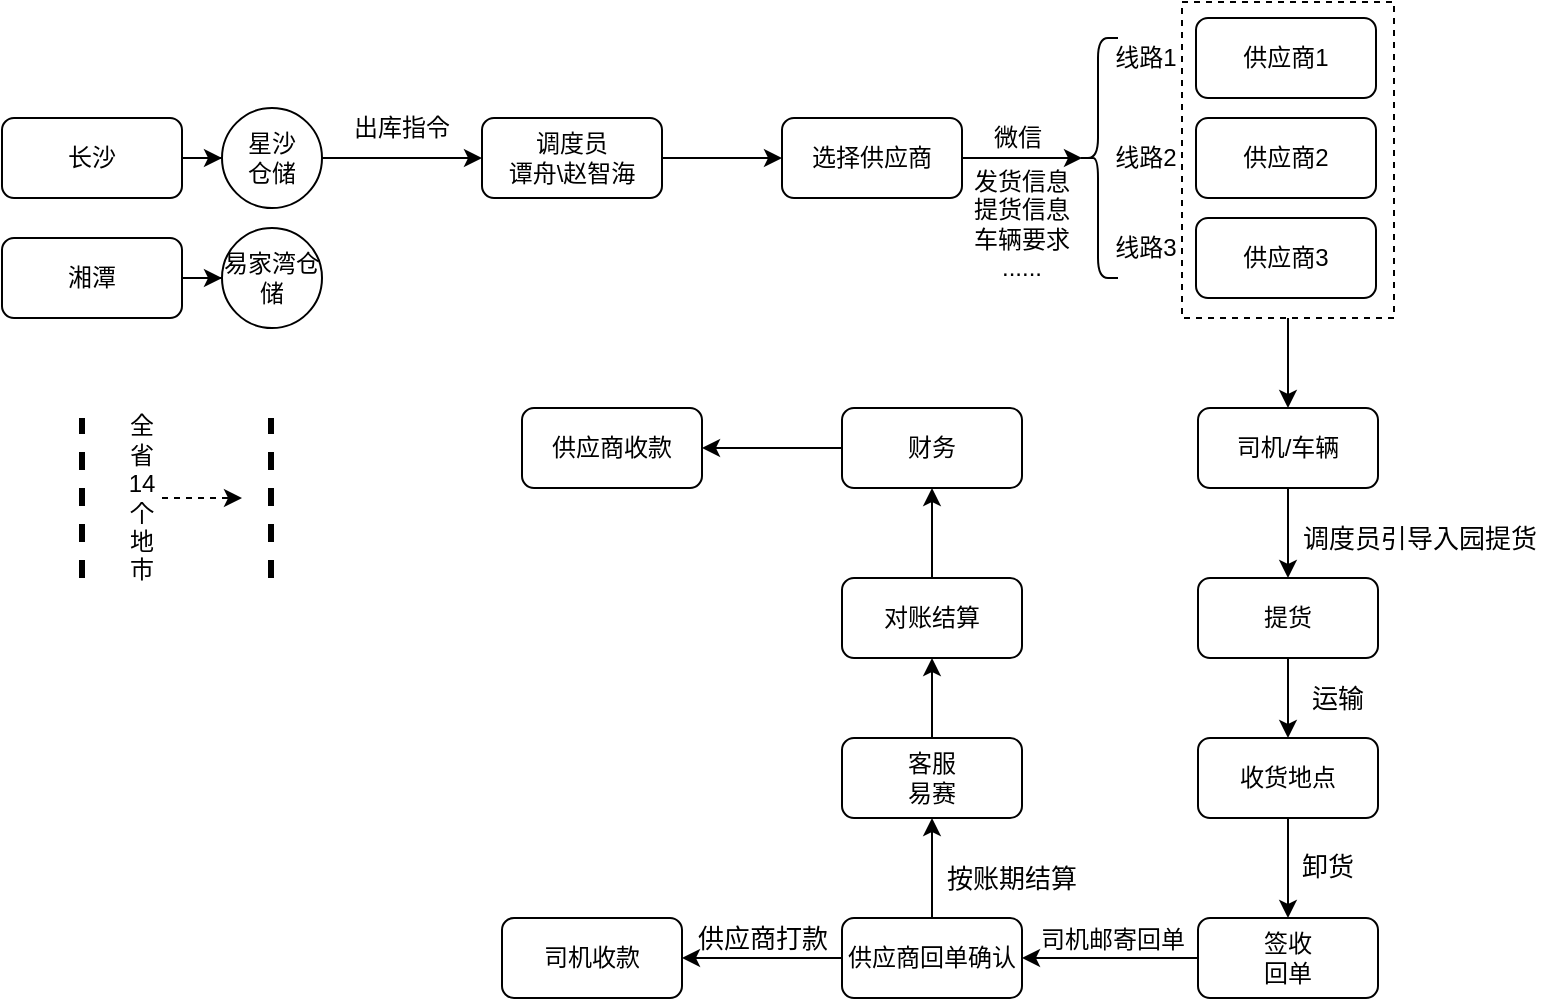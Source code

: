 <mxfile version="12.4.7" type="github">
  <diagram name="Page-1" id="8ce9d11a-91a2-4d17-14d8-a56ed91bf033">
    <mxGraphModel dx="854" dy="478" grid="1" gridSize="10" guides="1" tooltips="1" connect="1" arrows="1" fold="1" page="1" pageScale="1" pageWidth="1100" pageHeight="850" background="#ffffff" math="0" shadow="0">
      <root>
        <mxCell id="0"/>
        <mxCell id="1" parent="0"/>
        <mxCell id="u1L2SfcCjU4-NtM9rCVa-64" style="edgeStyle=orthogonalEdgeStyle;rounded=0;orthogonalLoop=1;jettySize=auto;html=1;strokeWidth=1;fontSize=13;entryX=0.5;entryY=0;entryDx=0;entryDy=0;" edge="1" parent="1" source="u1L2SfcCjU4-NtM9rCVa-62" target="u1L2SfcCjU4-NtM9rCVa-60">
          <mxGeometry relative="1" as="geometry">
            <mxPoint x="683" y="200" as="targetPoint"/>
          </mxGeometry>
        </mxCell>
        <mxCell id="u1L2SfcCjU4-NtM9rCVa-62" value="" style="rounded=0;whiteSpace=wrap;html=1;fontSize=13;dashed=1;" vertex="1" parent="1">
          <mxGeometry x="630" y="2" width="106" height="158" as="geometry"/>
        </mxCell>
        <mxCell id="u1L2SfcCjU4-NtM9rCVa-17" style="edgeStyle=orthogonalEdgeStyle;rounded=0;orthogonalLoop=1;jettySize=auto;html=1;entryX=0;entryY=0.5;entryDx=0;entryDy=0;strokeWidth=1;" edge="1" parent="1" source="u1L2SfcCjU4-NtM9rCVa-3" target="u1L2SfcCjU4-NtM9rCVa-12">
          <mxGeometry relative="1" as="geometry"/>
        </mxCell>
        <mxCell id="u1L2SfcCjU4-NtM9rCVa-3" value="长沙" style="rounded=1;whiteSpace=wrap;html=1;" vertex="1" parent="1">
          <mxGeometry x="40" y="60" width="90" height="40" as="geometry"/>
        </mxCell>
        <mxCell id="u1L2SfcCjU4-NtM9rCVa-18" style="edgeStyle=orthogonalEdgeStyle;rounded=0;orthogonalLoop=1;jettySize=auto;html=1;entryX=0;entryY=0.5;entryDx=0;entryDy=0;strokeWidth=1;" edge="1" parent="1" source="u1L2SfcCjU4-NtM9rCVa-4" target="u1L2SfcCjU4-NtM9rCVa-13">
          <mxGeometry relative="1" as="geometry"/>
        </mxCell>
        <mxCell id="u1L2SfcCjU4-NtM9rCVa-4" value="湘潭" style="rounded=1;whiteSpace=wrap;html=1;" vertex="1" parent="1">
          <mxGeometry x="40" y="120" width="90" height="40" as="geometry"/>
        </mxCell>
        <mxCell id="u1L2SfcCjU4-NtM9rCVa-19" style="edgeStyle=orthogonalEdgeStyle;rounded=0;orthogonalLoop=1;jettySize=auto;html=1;strokeWidth=1;dashed=1;" edge="1" parent="1" source="u1L2SfcCjU4-NtM9rCVa-8">
          <mxGeometry relative="1" as="geometry">
            <mxPoint x="160" y="250" as="targetPoint"/>
          </mxGeometry>
        </mxCell>
        <mxCell id="u1L2SfcCjU4-NtM9rCVa-8" value="全省14个地市" style="text;html=1;strokeColor=none;fillColor=none;align=center;verticalAlign=middle;whiteSpace=wrap;rounded=0;direction=south;" vertex="1" parent="1">
          <mxGeometry x="100" y="205" width="20" height="90" as="geometry"/>
        </mxCell>
        <mxCell id="u1L2SfcCjU4-NtM9rCVa-11" value="" style="endArrow=none;dashed=1;html=1;strokeWidth=3;" edge="1" parent="1">
          <mxGeometry width="50" height="50" relative="1" as="geometry">
            <mxPoint x="80" y="290" as="sourcePoint"/>
            <mxPoint x="80" y="210" as="targetPoint"/>
          </mxGeometry>
        </mxCell>
        <mxCell id="u1L2SfcCjU4-NtM9rCVa-27" style="edgeStyle=orthogonalEdgeStyle;rounded=0;orthogonalLoop=1;jettySize=auto;html=1;entryX=0;entryY=0.5;entryDx=0;entryDy=0;strokeWidth=1;" edge="1" parent="1" source="u1L2SfcCjU4-NtM9rCVa-12" target="u1L2SfcCjU4-NtM9rCVa-26">
          <mxGeometry relative="1" as="geometry"/>
        </mxCell>
        <mxCell id="u1L2SfcCjU4-NtM9rCVa-12" value="星沙&lt;br&gt;仓储" style="ellipse;whiteSpace=wrap;html=1;aspect=fixed;" vertex="1" parent="1">
          <mxGeometry x="150" y="55" width="50" height="50" as="geometry"/>
        </mxCell>
        <mxCell id="u1L2SfcCjU4-NtM9rCVa-13" value="易家湾仓储" style="ellipse;whiteSpace=wrap;html=1;aspect=fixed;" vertex="1" parent="1">
          <mxGeometry x="150" y="115" width="50" height="50" as="geometry"/>
        </mxCell>
        <mxCell id="u1L2SfcCjU4-NtM9rCVa-16" value="" style="endArrow=none;dashed=1;html=1;strokeWidth=3;" edge="1" parent="1">
          <mxGeometry width="50" height="50" relative="1" as="geometry">
            <mxPoint x="174.5" y="290" as="sourcePoint"/>
            <mxPoint x="174.5" y="210" as="targetPoint"/>
          </mxGeometry>
        </mxCell>
        <mxCell id="u1L2SfcCjU4-NtM9rCVa-24" value="出库指令" style="text;html=1;strokeColor=none;fillColor=none;align=center;verticalAlign=middle;whiteSpace=wrap;rounded=0;" vertex="1" parent="1">
          <mxGeometry x="210" y="55" width="60" height="20" as="geometry"/>
        </mxCell>
        <mxCell id="u1L2SfcCjU4-NtM9rCVa-49" style="edgeStyle=orthogonalEdgeStyle;rounded=0;orthogonalLoop=1;jettySize=auto;html=1;entryX=0;entryY=0.5;entryDx=0;entryDy=0;strokeWidth=1;" edge="1" parent="1" source="u1L2SfcCjU4-NtM9rCVa-26" target="u1L2SfcCjU4-NtM9rCVa-48">
          <mxGeometry relative="1" as="geometry"/>
        </mxCell>
        <mxCell id="u1L2SfcCjU4-NtM9rCVa-26" value="调度员&lt;br&gt;谭舟\赵智海" style="rounded=1;whiteSpace=wrap;html=1;" vertex="1" parent="1">
          <mxGeometry x="280" y="60" width="90" height="40" as="geometry"/>
        </mxCell>
        <mxCell id="u1L2SfcCjU4-NtM9rCVa-29" value="供应商1" style="rounded=1;whiteSpace=wrap;html=1;" vertex="1" parent="1">
          <mxGeometry x="637" y="10" width="90" height="40" as="geometry"/>
        </mxCell>
        <mxCell id="u1L2SfcCjU4-NtM9rCVa-30" value="供应商2" style="rounded=1;whiteSpace=wrap;html=1;" vertex="1" parent="1">
          <mxGeometry x="637" y="60" width="90" height="40" as="geometry"/>
        </mxCell>
        <mxCell id="u1L2SfcCjU4-NtM9rCVa-31" value="供应商3" style="rounded=1;whiteSpace=wrap;html=1;" vertex="1" parent="1">
          <mxGeometry x="637" y="110" width="90" height="40" as="geometry"/>
        </mxCell>
        <mxCell id="u1L2SfcCjU4-NtM9rCVa-66" value="" style="edgeStyle=orthogonalEdgeStyle;rounded=0;orthogonalLoop=1;jettySize=auto;html=1;strokeWidth=1;fontSize=13;" edge="1" parent="1" source="u1L2SfcCjU4-NtM9rCVa-60" target="u1L2SfcCjU4-NtM9rCVa-65">
          <mxGeometry relative="1" as="geometry"/>
        </mxCell>
        <mxCell id="u1L2SfcCjU4-NtM9rCVa-60" value="司机/车辆" style="rounded=1;whiteSpace=wrap;html=1;" vertex="1" parent="1">
          <mxGeometry x="638" y="205" width="90" height="40" as="geometry"/>
        </mxCell>
        <mxCell id="u1L2SfcCjU4-NtM9rCVa-68" value="" style="edgeStyle=orthogonalEdgeStyle;rounded=0;orthogonalLoop=1;jettySize=auto;html=1;strokeWidth=1;fontSize=13;" edge="1" parent="1" source="u1L2SfcCjU4-NtM9rCVa-65" target="u1L2SfcCjU4-NtM9rCVa-67">
          <mxGeometry relative="1" as="geometry"/>
        </mxCell>
        <mxCell id="u1L2SfcCjU4-NtM9rCVa-65" value="提货" style="rounded=1;whiteSpace=wrap;html=1;" vertex="1" parent="1">
          <mxGeometry x="638" y="290" width="90" height="40" as="geometry"/>
        </mxCell>
        <mxCell id="u1L2SfcCjU4-NtM9rCVa-72" value="" style="edgeStyle=orthogonalEdgeStyle;rounded=0;orthogonalLoop=1;jettySize=auto;html=1;strokeWidth=1;fontSize=13;" edge="1" parent="1" source="u1L2SfcCjU4-NtM9rCVa-67" target="u1L2SfcCjU4-NtM9rCVa-71">
          <mxGeometry relative="1" as="geometry"/>
        </mxCell>
        <mxCell id="u1L2SfcCjU4-NtM9rCVa-67" value="收货地点" style="rounded=1;whiteSpace=wrap;html=1;" vertex="1" parent="1">
          <mxGeometry x="638" y="370" width="90" height="40" as="geometry"/>
        </mxCell>
        <mxCell id="u1L2SfcCjU4-NtM9rCVa-76" value="" style="edgeStyle=orthogonalEdgeStyle;rounded=0;orthogonalLoop=1;jettySize=auto;html=1;strokeWidth=1;fontSize=13;" edge="1" parent="1" source="u1L2SfcCjU4-NtM9rCVa-71" target="u1L2SfcCjU4-NtM9rCVa-75">
          <mxGeometry relative="1" as="geometry"/>
        </mxCell>
        <mxCell id="u1L2SfcCjU4-NtM9rCVa-71" value="签收&lt;br&gt;回单" style="rounded=1;whiteSpace=wrap;html=1;" vertex="1" parent="1">
          <mxGeometry x="638" y="460" width="90" height="40" as="geometry"/>
        </mxCell>
        <mxCell id="u1L2SfcCjU4-NtM9rCVa-79" value="" style="edgeStyle=orthogonalEdgeStyle;rounded=0;orthogonalLoop=1;jettySize=auto;html=1;strokeWidth=1;fontSize=13;" edge="1" parent="1" source="u1L2SfcCjU4-NtM9rCVa-75" target="u1L2SfcCjU4-NtM9rCVa-78">
          <mxGeometry relative="1" as="geometry"/>
        </mxCell>
        <mxCell id="u1L2SfcCjU4-NtM9rCVa-84" style="edgeStyle=orthogonalEdgeStyle;rounded=0;orthogonalLoop=1;jettySize=auto;html=1;entryX=0.5;entryY=1;entryDx=0;entryDy=0;strokeWidth=1;fontSize=13;" edge="1" parent="1" source="u1L2SfcCjU4-NtM9rCVa-75" target="u1L2SfcCjU4-NtM9rCVa-63">
          <mxGeometry relative="1" as="geometry"/>
        </mxCell>
        <mxCell id="u1L2SfcCjU4-NtM9rCVa-75" value="供应商回单确认" style="rounded=1;whiteSpace=wrap;html=1;" vertex="1" parent="1">
          <mxGeometry x="460" y="460" width="90" height="40" as="geometry"/>
        </mxCell>
        <mxCell id="u1L2SfcCjU4-NtM9rCVa-78" value="司机收款" style="rounded=1;whiteSpace=wrap;html=1;" vertex="1" parent="1">
          <mxGeometry x="290" y="460" width="90" height="40" as="geometry"/>
        </mxCell>
        <mxCell id="u1L2SfcCjU4-NtM9rCVa-42" value="线路3" style="text;html=1;strokeColor=none;fillColor=none;align=center;verticalAlign=middle;whiteSpace=wrap;rounded=0;" vertex="1" parent="1">
          <mxGeometry x="592" y="115" width="40" height="20" as="geometry"/>
        </mxCell>
        <mxCell id="u1L2SfcCjU4-NtM9rCVa-43" value="线路2" style="text;html=1;strokeColor=none;fillColor=none;align=center;verticalAlign=middle;whiteSpace=wrap;rounded=0;" vertex="1" parent="1">
          <mxGeometry x="592" y="70" width="40" height="20" as="geometry"/>
        </mxCell>
        <mxCell id="u1L2SfcCjU4-NtM9rCVa-44" value="线路1" style="text;html=1;strokeColor=none;fillColor=none;align=center;verticalAlign=middle;whiteSpace=wrap;rounded=0;" vertex="1" parent="1">
          <mxGeometry x="592" y="20" width="40" height="20" as="geometry"/>
        </mxCell>
        <mxCell id="u1L2SfcCjU4-NtM9rCVa-55" style="edgeStyle=orthogonalEdgeStyle;rounded=0;orthogonalLoop=1;jettySize=auto;html=1;entryX=0.1;entryY=0.5;entryDx=0;entryDy=0;entryPerimeter=0;strokeWidth=1;" edge="1" parent="1" source="u1L2SfcCjU4-NtM9rCVa-48" target="u1L2SfcCjU4-NtM9rCVa-53">
          <mxGeometry relative="1" as="geometry"/>
        </mxCell>
        <mxCell id="u1L2SfcCjU4-NtM9rCVa-48" value="选择供应商" style="rounded=1;whiteSpace=wrap;html=1;" vertex="1" parent="1">
          <mxGeometry x="430" y="60" width="90" height="40" as="geometry"/>
        </mxCell>
        <mxCell id="u1L2SfcCjU4-NtM9rCVa-53" value="" style="shape=curlyBracket;whiteSpace=wrap;html=1;rounded=1;" vertex="1" parent="1">
          <mxGeometry x="578" y="20" width="20" height="120" as="geometry"/>
        </mxCell>
        <mxCell id="u1L2SfcCjU4-NtM9rCVa-56" value="微信" style="text;html=1;strokeColor=none;fillColor=none;align=center;verticalAlign=middle;whiteSpace=wrap;rounded=0;" vertex="1" parent="1">
          <mxGeometry x="528" y="60" width="40" height="20" as="geometry"/>
        </mxCell>
        <mxCell id="u1L2SfcCjU4-NtM9rCVa-57" value="发货信息&lt;br&gt;提货信息&lt;br&gt;车辆要求&lt;br&gt;......" style="text;html=1;strokeColor=none;fillColor=none;align=center;verticalAlign=middle;whiteSpace=wrap;rounded=0;" vertex="1" parent="1">
          <mxGeometry x="514" y="85" width="72" height="55" as="geometry"/>
        </mxCell>
        <mxCell id="u1L2SfcCjU4-NtM9rCVa-90" value="" style="edgeStyle=orthogonalEdgeStyle;rounded=0;orthogonalLoop=1;jettySize=auto;html=1;strokeWidth=1;fontSize=13;" edge="1" parent="1" source="u1L2SfcCjU4-NtM9rCVa-63" target="u1L2SfcCjU4-NtM9rCVa-89">
          <mxGeometry relative="1" as="geometry"/>
        </mxCell>
        <mxCell id="u1L2SfcCjU4-NtM9rCVa-63" value="客服&lt;br&gt;易赛" style="rounded=1;whiteSpace=wrap;html=1;" vertex="1" parent="1">
          <mxGeometry x="460" y="370" width="90" height="40" as="geometry"/>
        </mxCell>
        <mxCell id="u1L2SfcCjU4-NtM9rCVa-92" value="" style="edgeStyle=orthogonalEdgeStyle;rounded=0;orthogonalLoop=1;jettySize=auto;html=1;strokeWidth=1;fontSize=13;" edge="1" parent="1" source="u1L2SfcCjU4-NtM9rCVa-89" target="u1L2SfcCjU4-NtM9rCVa-91">
          <mxGeometry relative="1" as="geometry"/>
        </mxCell>
        <mxCell id="u1L2SfcCjU4-NtM9rCVa-89" value="对账结算" style="rounded=1;whiteSpace=wrap;html=1;" vertex="1" parent="1">
          <mxGeometry x="460" y="290" width="90" height="40" as="geometry"/>
        </mxCell>
        <mxCell id="u1L2SfcCjU4-NtM9rCVa-94" value="" style="edgeStyle=orthogonalEdgeStyle;rounded=0;orthogonalLoop=1;jettySize=auto;html=1;strokeWidth=1;fontSize=13;" edge="1" parent="1" source="u1L2SfcCjU4-NtM9rCVa-91" target="u1L2SfcCjU4-NtM9rCVa-93">
          <mxGeometry relative="1" as="geometry"/>
        </mxCell>
        <mxCell id="u1L2SfcCjU4-NtM9rCVa-91" value="财务" style="rounded=1;whiteSpace=wrap;html=1;" vertex="1" parent="1">
          <mxGeometry x="460" y="205" width="90" height="40" as="geometry"/>
        </mxCell>
        <mxCell id="u1L2SfcCjU4-NtM9rCVa-93" value="供应商收款" style="rounded=1;whiteSpace=wrap;html=1;" vertex="1" parent="1">
          <mxGeometry x="300" y="205" width="90" height="40" as="geometry"/>
        </mxCell>
        <mxCell id="u1L2SfcCjU4-NtM9rCVa-69" value="调度员引导入园提货" style="text;html=1;strokeColor=none;fillColor=none;align=center;verticalAlign=middle;whiteSpace=wrap;rounded=0;dashed=1;fontSize=13;" vertex="1" parent="1">
          <mxGeometry x="688" y="260" width="122" height="20" as="geometry"/>
        </mxCell>
        <mxCell id="u1L2SfcCjU4-NtM9rCVa-70" value="运输" style="text;html=1;strokeColor=none;fillColor=none;align=center;verticalAlign=middle;whiteSpace=wrap;rounded=0;dashed=1;fontSize=13;" vertex="1" parent="1">
          <mxGeometry x="688" y="340" width="40" height="20" as="geometry"/>
        </mxCell>
        <mxCell id="u1L2SfcCjU4-NtM9rCVa-73" value="卸货" style="text;html=1;fontSize=13;" vertex="1" parent="1">
          <mxGeometry x="688" y="420" width="50" height="30" as="geometry"/>
        </mxCell>
        <mxCell id="u1L2SfcCjU4-NtM9rCVa-77" value="&lt;font style=&quot;font-size: 12px&quot;&gt;司机邮寄回单&lt;/font&gt;" style="text;html=1;align=center;verticalAlign=middle;resizable=0;points=[];autosize=1;fontSize=13;" vertex="1" parent="1">
          <mxGeometry x="550" y="460" width="90" height="20" as="geometry"/>
        </mxCell>
        <mxCell id="u1L2SfcCjU4-NtM9rCVa-80" value="供应商打款" style="text;html=1;align=center;verticalAlign=middle;resizable=0;points=[];autosize=1;fontSize=13;" vertex="1" parent="1">
          <mxGeometry x="380" y="460" width="80" height="20" as="geometry"/>
        </mxCell>
        <mxCell id="u1L2SfcCjU4-NtM9rCVa-87" value="按账期结算" style="text;html=1;strokeColor=none;fillColor=none;align=center;verticalAlign=middle;whiteSpace=wrap;rounded=0;dashed=1;fontSize=13;" vertex="1" parent="1">
          <mxGeometry x="510" y="430" width="70" height="20" as="geometry"/>
        </mxCell>
      </root>
    </mxGraphModel>
  </diagram>
</mxfile>

